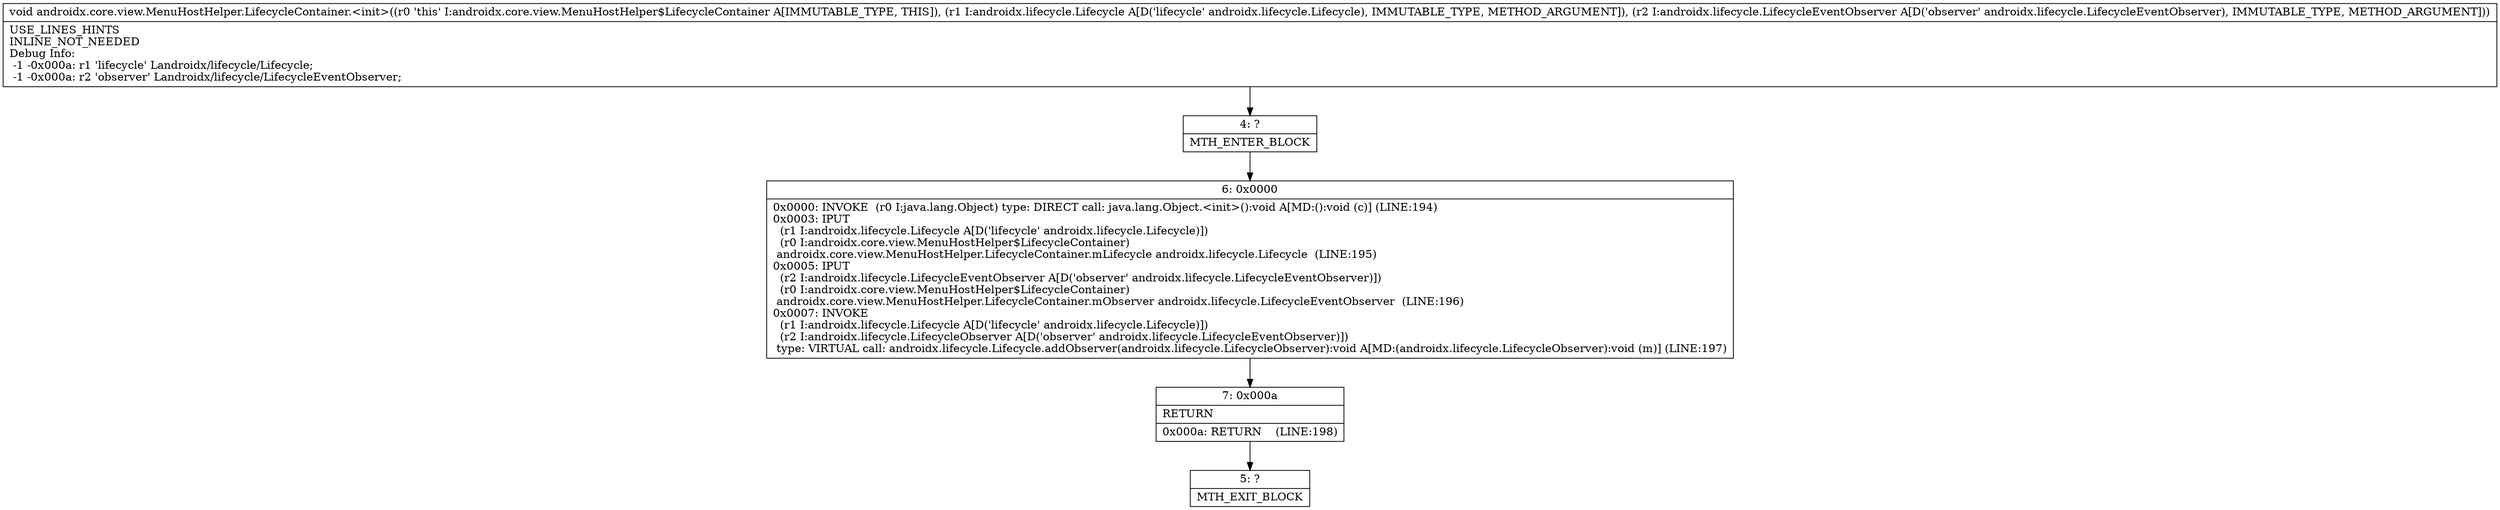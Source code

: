 digraph "CFG forandroidx.core.view.MenuHostHelper.LifecycleContainer.\<init\>(Landroidx\/lifecycle\/Lifecycle;Landroidx\/lifecycle\/LifecycleEventObserver;)V" {
Node_4 [shape=record,label="{4\:\ ?|MTH_ENTER_BLOCK\l}"];
Node_6 [shape=record,label="{6\:\ 0x0000|0x0000: INVOKE  (r0 I:java.lang.Object) type: DIRECT call: java.lang.Object.\<init\>():void A[MD:():void (c)] (LINE:194)\l0x0003: IPUT  \l  (r1 I:androidx.lifecycle.Lifecycle A[D('lifecycle' androidx.lifecycle.Lifecycle)])\l  (r0 I:androidx.core.view.MenuHostHelper$LifecycleContainer)\l androidx.core.view.MenuHostHelper.LifecycleContainer.mLifecycle androidx.lifecycle.Lifecycle  (LINE:195)\l0x0005: IPUT  \l  (r2 I:androidx.lifecycle.LifecycleEventObserver A[D('observer' androidx.lifecycle.LifecycleEventObserver)])\l  (r0 I:androidx.core.view.MenuHostHelper$LifecycleContainer)\l androidx.core.view.MenuHostHelper.LifecycleContainer.mObserver androidx.lifecycle.LifecycleEventObserver  (LINE:196)\l0x0007: INVOKE  \l  (r1 I:androidx.lifecycle.Lifecycle A[D('lifecycle' androidx.lifecycle.Lifecycle)])\l  (r2 I:androidx.lifecycle.LifecycleObserver A[D('observer' androidx.lifecycle.LifecycleEventObserver)])\l type: VIRTUAL call: androidx.lifecycle.Lifecycle.addObserver(androidx.lifecycle.LifecycleObserver):void A[MD:(androidx.lifecycle.LifecycleObserver):void (m)] (LINE:197)\l}"];
Node_7 [shape=record,label="{7\:\ 0x000a|RETURN\l|0x000a: RETURN    (LINE:198)\l}"];
Node_5 [shape=record,label="{5\:\ ?|MTH_EXIT_BLOCK\l}"];
MethodNode[shape=record,label="{void androidx.core.view.MenuHostHelper.LifecycleContainer.\<init\>((r0 'this' I:androidx.core.view.MenuHostHelper$LifecycleContainer A[IMMUTABLE_TYPE, THIS]), (r1 I:androidx.lifecycle.Lifecycle A[D('lifecycle' androidx.lifecycle.Lifecycle), IMMUTABLE_TYPE, METHOD_ARGUMENT]), (r2 I:androidx.lifecycle.LifecycleEventObserver A[D('observer' androidx.lifecycle.LifecycleEventObserver), IMMUTABLE_TYPE, METHOD_ARGUMENT]))  | USE_LINES_HINTS\lINLINE_NOT_NEEDED\lDebug Info:\l  \-1 \-0x000a: r1 'lifecycle' Landroidx\/lifecycle\/Lifecycle;\l  \-1 \-0x000a: r2 'observer' Landroidx\/lifecycle\/LifecycleEventObserver;\l}"];
MethodNode -> Node_4;Node_4 -> Node_6;
Node_6 -> Node_7;
Node_7 -> Node_5;
}

